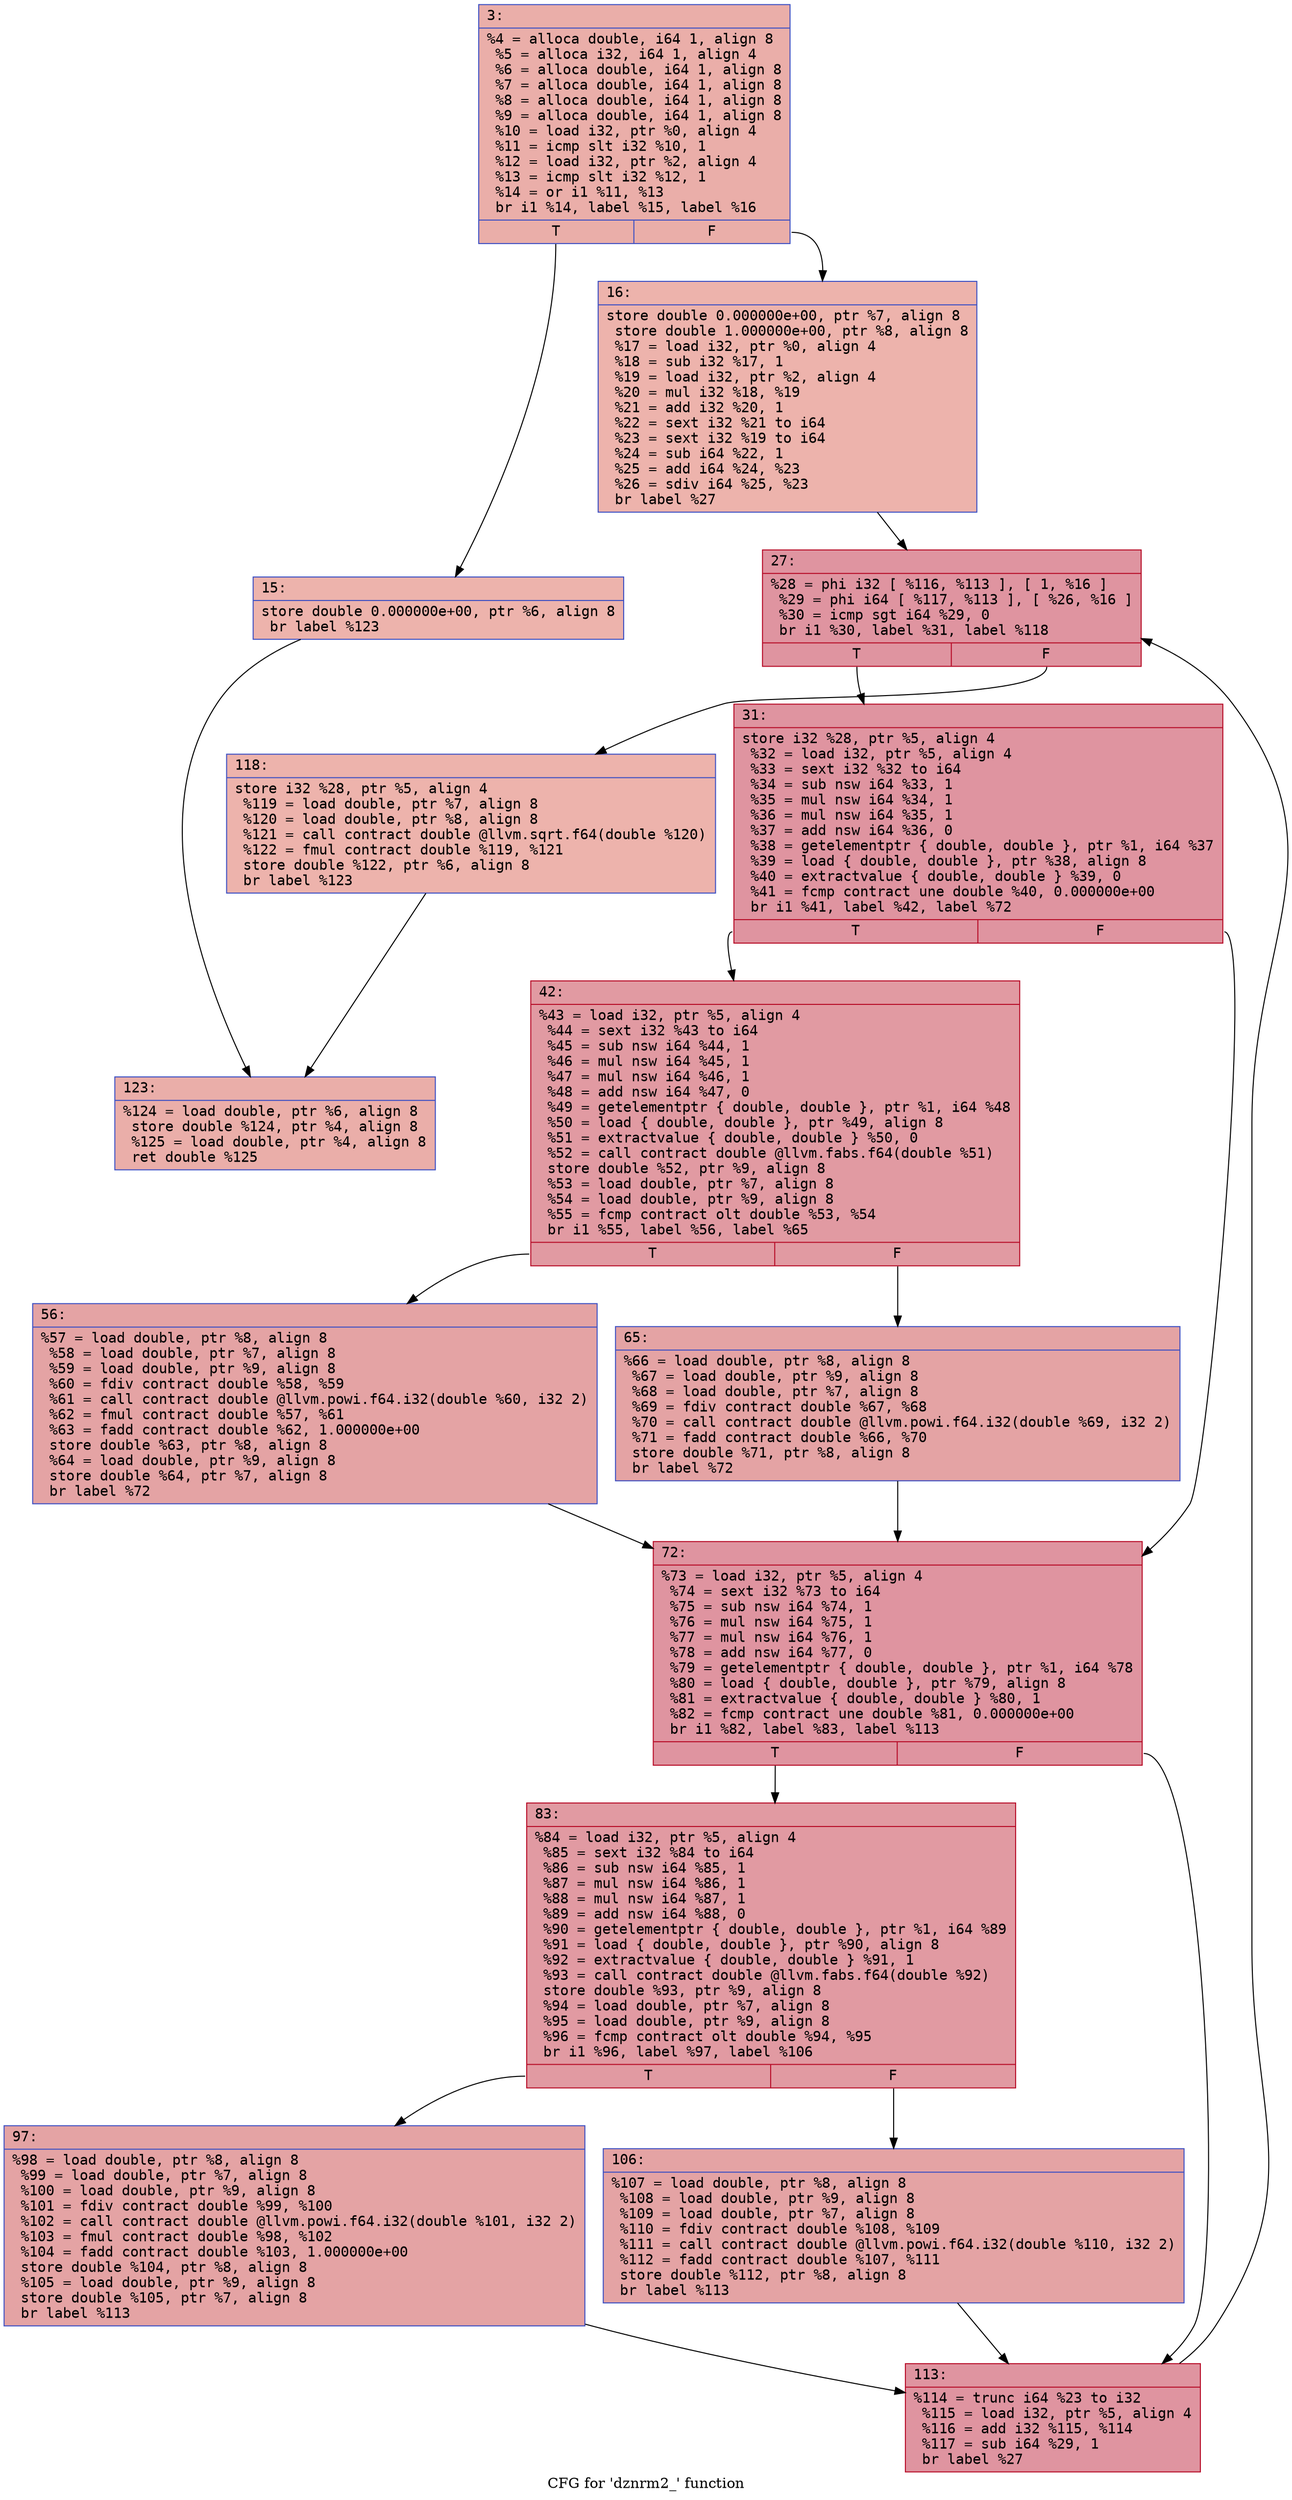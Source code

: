 digraph "CFG for 'dznrm2_' function" {
	label="CFG for 'dznrm2_' function";

	Node0x55ee103a9810 [shape=record,color="#3d50c3ff", style=filled, fillcolor="#d0473d70" fontname="Courier",label="{3:\l|  %4 = alloca double, i64 1, align 8\l  %5 = alloca i32, i64 1, align 4\l  %6 = alloca double, i64 1, align 8\l  %7 = alloca double, i64 1, align 8\l  %8 = alloca double, i64 1, align 8\l  %9 = alloca double, i64 1, align 8\l  %10 = load i32, ptr %0, align 4\l  %11 = icmp slt i32 %10, 1\l  %12 = load i32, ptr %2, align 4\l  %13 = icmp slt i32 %12, 1\l  %14 = or i1 %11, %13\l  br i1 %14, label %15, label %16\l|{<s0>T|<s1>F}}"];
	Node0x55ee103a9810:s0 -> Node0x55ee103a9e10[tooltip="3 -> 15\nProbability 50.00%" ];
	Node0x55ee103a9810:s1 -> Node0x55ee103a9e60[tooltip="3 -> 16\nProbability 50.00%" ];
	Node0x55ee103a9e10 [shape=record,color="#3d50c3ff", style=filled, fillcolor="#d6524470" fontname="Courier",label="{15:\l|  store double 0.000000e+00, ptr %6, align 8\l  br label %123\l}"];
	Node0x55ee103a9e10 -> Node0x55ee103aade0[tooltip="15 -> 123\nProbability 100.00%" ];
	Node0x55ee103a9e60 [shape=record,color="#3d50c3ff", style=filled, fillcolor="#d6524470" fontname="Courier",label="{16:\l|  store double 0.000000e+00, ptr %7, align 8\l  store double 1.000000e+00, ptr %8, align 8\l  %17 = load i32, ptr %0, align 4\l  %18 = sub i32 %17, 1\l  %19 = load i32, ptr %2, align 4\l  %20 = mul i32 %18, %19\l  %21 = add i32 %20, 1\l  %22 = sext i32 %21 to i64\l  %23 = sext i32 %19 to i64\l  %24 = sub i64 %22, 1\l  %25 = add i64 %24, %23\l  %26 = sdiv i64 %25, %23\l  br label %27\l}"];
	Node0x55ee103a9e60 -> Node0x55ee103ab520[tooltip="16 -> 27\nProbability 100.00%" ];
	Node0x55ee103ab520 [shape=record,color="#b70d28ff", style=filled, fillcolor="#b70d2870" fontname="Courier",label="{27:\l|  %28 = phi i32 [ %116, %113 ], [ 1, %16 ]\l  %29 = phi i64 [ %117, %113 ], [ %26, %16 ]\l  %30 = icmp sgt i64 %29, 0\l  br i1 %30, label %31, label %118\l|{<s0>T|<s1>F}}"];
	Node0x55ee103ab520:s0 -> Node0x55ee103ab840[tooltip="27 -> 31\nProbability 96.88%" ];
	Node0x55ee103ab520:s1 -> Node0x55ee103ab890[tooltip="27 -> 118\nProbability 3.12%" ];
	Node0x55ee103ab840 [shape=record,color="#b70d28ff", style=filled, fillcolor="#b70d2870" fontname="Courier",label="{31:\l|  store i32 %28, ptr %5, align 4\l  %32 = load i32, ptr %5, align 4\l  %33 = sext i32 %32 to i64\l  %34 = sub nsw i64 %33, 1\l  %35 = mul nsw i64 %34, 1\l  %36 = mul nsw i64 %35, 1\l  %37 = add nsw i64 %36, 0\l  %38 = getelementptr \{ double, double \}, ptr %1, i64 %37\l  %39 = load \{ double, double \}, ptr %38, align 8\l  %40 = extractvalue \{ double, double \} %39, 0\l  %41 = fcmp contract une double %40, 0.000000e+00\l  br i1 %41, label %42, label %72\l|{<s0>T|<s1>F}}"];
	Node0x55ee103ab840:s0 -> Node0x55ee103abfa0[tooltip="31 -> 42\nProbability 62.50%" ];
	Node0x55ee103ab840:s1 -> Node0x55ee103abff0[tooltip="31 -> 72\nProbability 37.50%" ];
	Node0x55ee103abfa0 [shape=record,color="#b70d28ff", style=filled, fillcolor="#bb1b2c70" fontname="Courier",label="{42:\l|  %43 = load i32, ptr %5, align 4\l  %44 = sext i32 %43 to i64\l  %45 = sub nsw i64 %44, 1\l  %46 = mul nsw i64 %45, 1\l  %47 = mul nsw i64 %46, 1\l  %48 = add nsw i64 %47, 0\l  %49 = getelementptr \{ double, double \}, ptr %1, i64 %48\l  %50 = load \{ double, double \}, ptr %49, align 8\l  %51 = extractvalue \{ double, double \} %50, 0\l  %52 = call contract double @llvm.fabs.f64(double %51)\l  store double %52, ptr %9, align 8\l  %53 = load double, ptr %7, align 8\l  %54 = load double, ptr %9, align 8\l  %55 = fcmp contract olt double %53, %54\l  br i1 %55, label %56, label %65\l|{<s0>T|<s1>F}}"];
	Node0x55ee103abfa0:s0 -> Node0x55ee103ad100[tooltip="42 -> 56\nProbability 50.00%" ];
	Node0x55ee103abfa0:s1 -> Node0x55ee103ad150[tooltip="42 -> 65\nProbability 50.00%" ];
	Node0x55ee103ad100 [shape=record,color="#3d50c3ff", style=filled, fillcolor="#c32e3170" fontname="Courier",label="{56:\l|  %57 = load double, ptr %8, align 8\l  %58 = load double, ptr %7, align 8\l  %59 = load double, ptr %9, align 8\l  %60 = fdiv contract double %58, %59\l  %61 = call contract double @llvm.powi.f64.i32(double %60, i32 2)\l  %62 = fmul contract double %57, %61\l  %63 = fadd contract double %62, 1.000000e+00\l  store double %63, ptr %8, align 8\l  %64 = load double, ptr %9, align 8\l  store double %64, ptr %7, align 8\l  br label %72\l}"];
	Node0x55ee103ad100 -> Node0x55ee103abff0[tooltip="56 -> 72\nProbability 100.00%" ];
	Node0x55ee103ad150 [shape=record,color="#3d50c3ff", style=filled, fillcolor="#c32e3170" fontname="Courier",label="{65:\l|  %66 = load double, ptr %8, align 8\l  %67 = load double, ptr %9, align 8\l  %68 = load double, ptr %7, align 8\l  %69 = fdiv contract double %67, %68\l  %70 = call contract double @llvm.powi.f64.i32(double %69, i32 2)\l  %71 = fadd contract double %66, %70\l  store double %71, ptr %8, align 8\l  br label %72\l}"];
	Node0x55ee103ad150 -> Node0x55ee103abff0[tooltip="65 -> 72\nProbability 100.00%" ];
	Node0x55ee103abff0 [shape=record,color="#b70d28ff", style=filled, fillcolor="#b70d2870" fontname="Courier",label="{72:\l|  %73 = load i32, ptr %5, align 4\l  %74 = sext i32 %73 to i64\l  %75 = sub nsw i64 %74, 1\l  %76 = mul nsw i64 %75, 1\l  %77 = mul nsw i64 %76, 1\l  %78 = add nsw i64 %77, 0\l  %79 = getelementptr \{ double, double \}, ptr %1, i64 %78\l  %80 = load \{ double, double \}, ptr %79, align 8\l  %81 = extractvalue \{ double, double \} %80, 1\l  %82 = fcmp contract une double %81, 0.000000e+00\l  br i1 %82, label %83, label %113\l|{<s0>T|<s1>F}}"];
	Node0x55ee103abff0:s0 -> Node0x55ee103ae310[tooltip="72 -> 83\nProbability 62.50%" ];
	Node0x55ee103abff0:s1 -> Node0x55ee103ab5e0[tooltip="72 -> 113\nProbability 37.50%" ];
	Node0x55ee103ae310 [shape=record,color="#b70d28ff", style=filled, fillcolor="#bb1b2c70" fontname="Courier",label="{83:\l|  %84 = load i32, ptr %5, align 4\l  %85 = sext i32 %84 to i64\l  %86 = sub nsw i64 %85, 1\l  %87 = mul nsw i64 %86, 1\l  %88 = mul nsw i64 %87, 1\l  %89 = add nsw i64 %88, 0\l  %90 = getelementptr \{ double, double \}, ptr %1, i64 %89\l  %91 = load \{ double, double \}, ptr %90, align 8\l  %92 = extractvalue \{ double, double \} %91, 1\l  %93 = call contract double @llvm.fabs.f64(double %92)\l  store double %93, ptr %9, align 8\l  %94 = load double, ptr %7, align 8\l  %95 = load double, ptr %9, align 8\l  %96 = fcmp contract olt double %94, %95\l  br i1 %96, label %97, label %106\l|{<s0>T|<s1>F}}"];
	Node0x55ee103ae310:s0 -> Node0x55ee103ac420[tooltip="83 -> 97\nProbability 50.00%" ];
	Node0x55ee103ae310:s1 -> Node0x55ee103ac470[tooltip="83 -> 106\nProbability 50.00%" ];
	Node0x55ee103ac420 [shape=record,color="#3d50c3ff", style=filled, fillcolor="#c32e3170" fontname="Courier",label="{97:\l|  %98 = load double, ptr %8, align 8\l  %99 = load double, ptr %7, align 8\l  %100 = load double, ptr %9, align 8\l  %101 = fdiv contract double %99, %100\l  %102 = call contract double @llvm.powi.f64.i32(double %101, i32 2)\l  %103 = fmul contract double %98, %102\l  %104 = fadd contract double %103, 1.000000e+00\l  store double %104, ptr %8, align 8\l  %105 = load double, ptr %9, align 8\l  store double %105, ptr %7, align 8\l  br label %113\l}"];
	Node0x55ee103ac420 -> Node0x55ee103ab5e0[tooltip="97 -> 113\nProbability 100.00%" ];
	Node0x55ee103ac470 [shape=record,color="#3d50c3ff", style=filled, fillcolor="#c32e3170" fontname="Courier",label="{106:\l|  %107 = load double, ptr %8, align 8\l  %108 = load double, ptr %9, align 8\l  %109 = load double, ptr %7, align 8\l  %110 = fdiv contract double %108, %109\l  %111 = call contract double @llvm.powi.f64.i32(double %110, i32 2)\l  %112 = fadd contract double %107, %111\l  store double %112, ptr %8, align 8\l  br label %113\l}"];
	Node0x55ee103ac470 -> Node0x55ee103ab5e0[tooltip="106 -> 113\nProbability 100.00%" ];
	Node0x55ee103ab5e0 [shape=record,color="#b70d28ff", style=filled, fillcolor="#b70d2870" fontname="Courier",label="{113:\l|  %114 = trunc i64 %23 to i32\l  %115 = load i32, ptr %5, align 4\l  %116 = add i32 %115, %114\l  %117 = sub i64 %29, 1\l  br label %27\l}"];
	Node0x55ee103ab5e0 -> Node0x55ee103ab520[tooltip="113 -> 27\nProbability 100.00%" ];
	Node0x55ee103ab890 [shape=record,color="#3d50c3ff", style=filled, fillcolor="#d6524470" fontname="Courier",label="{118:\l|  store i32 %28, ptr %5, align 4\l  %119 = load double, ptr %7, align 8\l  %120 = load double, ptr %8, align 8\l  %121 = call contract double @llvm.sqrt.f64(double %120)\l  %122 = fmul contract double %119, %121\l  store double %122, ptr %6, align 8\l  br label %123\l}"];
	Node0x55ee103ab890 -> Node0x55ee103aade0[tooltip="118 -> 123\nProbability 100.00%" ];
	Node0x55ee103aade0 [shape=record,color="#3d50c3ff", style=filled, fillcolor="#d0473d70" fontname="Courier",label="{123:\l|  %124 = load double, ptr %6, align 8\l  store double %124, ptr %4, align 8\l  %125 = load double, ptr %4, align 8\l  ret double %125\l}"];
}
